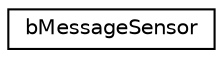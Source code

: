 digraph G
{
  edge [fontname="Helvetica",fontsize="10",labelfontname="Helvetica",labelfontsize="10"];
  node [fontname="Helvetica",fontsize="10",shape=record];
  rankdir=LR;
  Node1 [label="bMessageSensor",height=0.2,width=0.4,color="black", fillcolor="white", style="filled",URL="$dc/d60/structbMessageSensor.html"];
}
